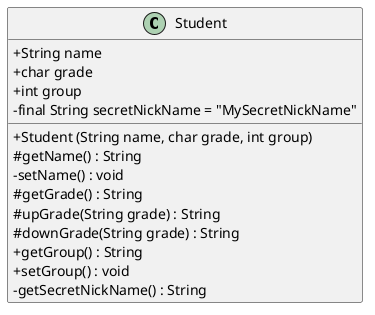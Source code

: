 @startuml
'https://plantuml.com/class-diagram
skinparam classAttributeIconSize 0
class Student{
    + String name
    + char grade
    + int group
    - final String secretNickName = "MySecretNickName"

    + Student (String name, char grade, int group)
    #getName() : String
    -setName() : void
    #getGrade() : String
    #upGrade(String grade) : String
    #downGrade(String grade) : String
    +getGroup() : String
    +setGroup() : void
    -getSecretNickName() : String
}

@enduml